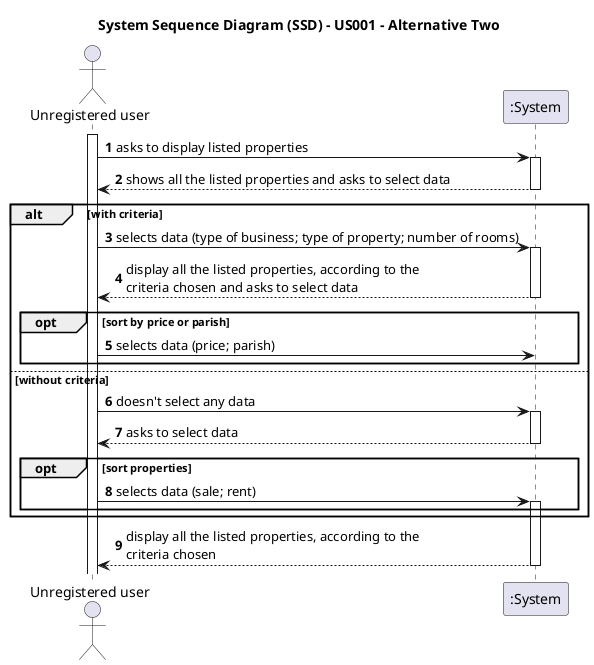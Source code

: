 @startuml
'https://plantuml.com/sequence-diagram

title System Sequence Diagram (SSD) - US001 - Alternative Two

autonumber

actor "Unregistered user" as User
participant ":System" as System

activate User

    User -> System : asks to display listed properties
    activate System

    System --> User : shows all the listed properties and asks to select data
    deactivate System

    alt with criteria
    User -> System : selects data (type of business; type of property; number of rooms)
    activate System

    System --> User : display all the listed properties, according to the \ncriteria chosen and asks to select data
    deactivate System

        opt sort by price or parish

        User -> System : selects data (price; parish)
        deactivate System

        end

    else without criteria

    User -> System : doesn't select any data
    activate System

    System --> User : asks to select data
    deactivate System

        opt sort properties

        User -> System : selects data (sale; rent)
        activate System

        end

    end

    System --> User : display all the listed properties, according to the \ncriteria chosen
    deactivate System


@enduml
